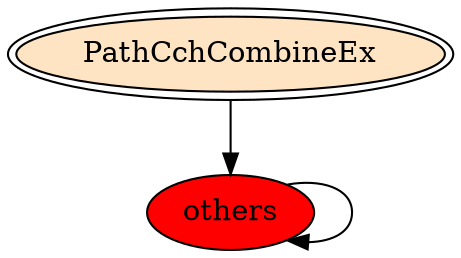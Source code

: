 digraph "./REPORTS/6771/API_PER_CATEGORY/PathCchCombine.exe_4424_Files and I_O (Local file system)_API_per_Category_Transition_Matrix" {
	PathCchCombineEx [label=PathCchCombineEx fillcolor=bisque peripheries=2 style=filled]
	others [label=others fillcolor=red style=filled]
	PathCchCombineEx -> others [label=""]
	others -> others [label=""]
}
